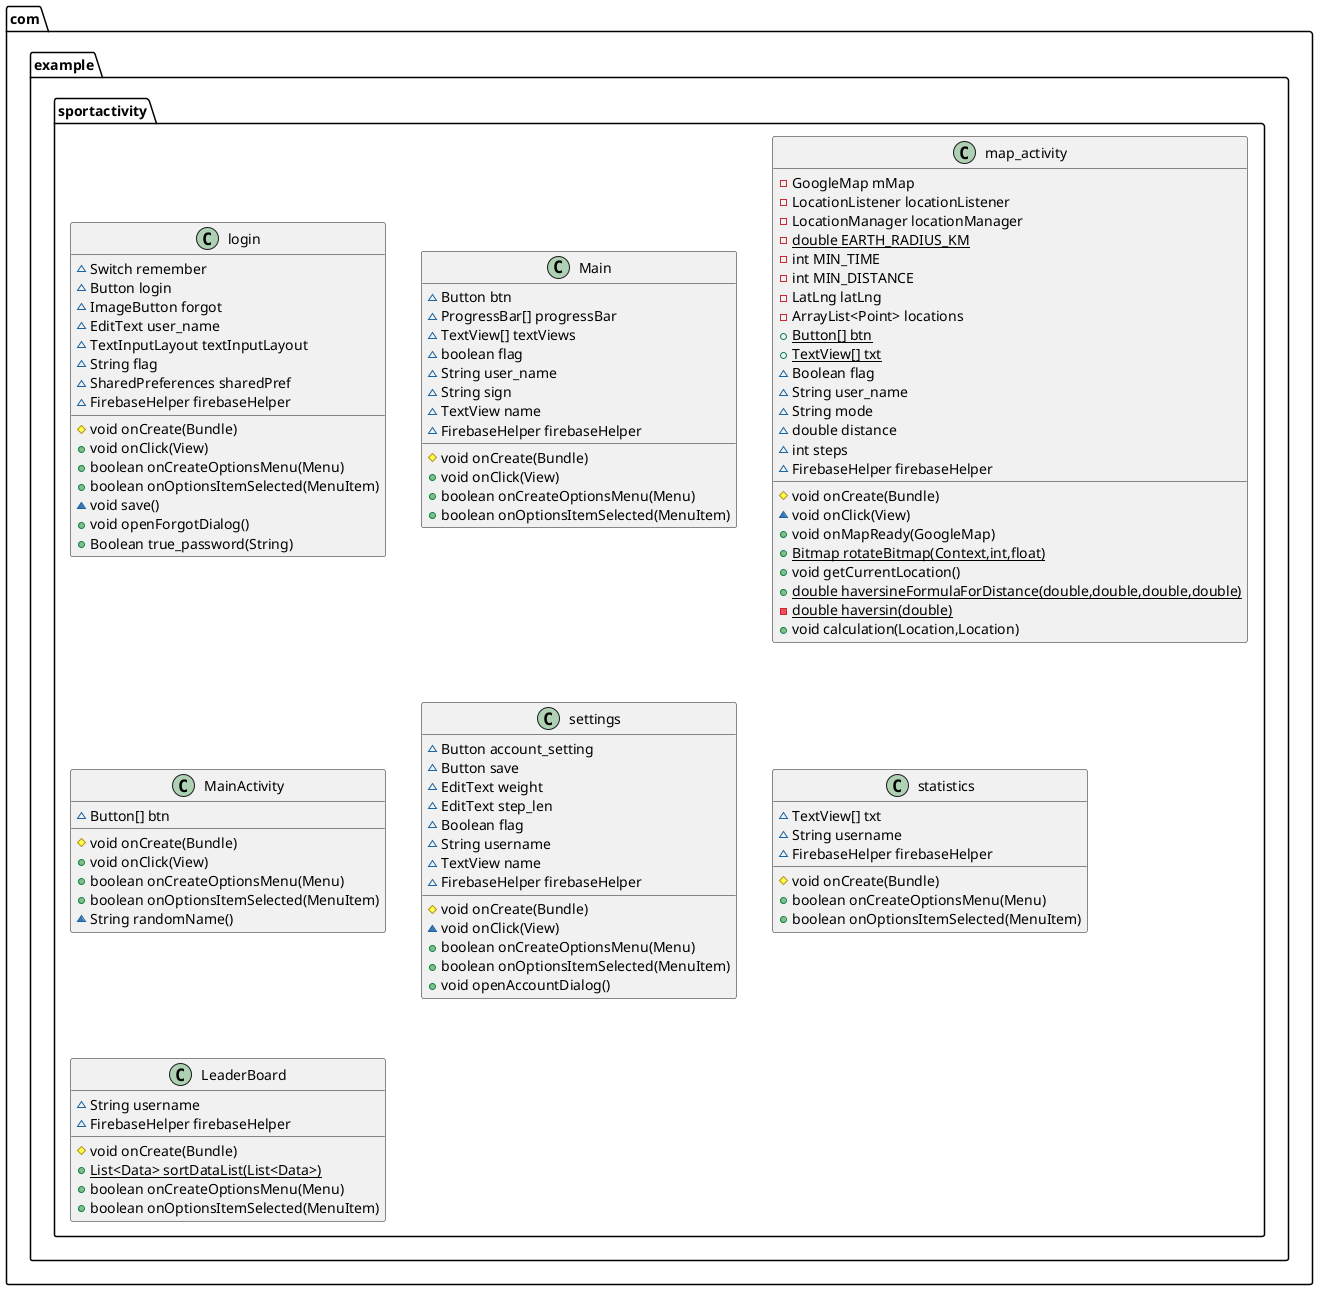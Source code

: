 @startuml
class com.example.sportactivity.login {
~ Switch remember
~ Button login
~ ImageButton forgot
~ EditText user_name
~ TextInputLayout textInputLayout
~ String flag
~ SharedPreferences sharedPref
~ FirebaseHelper firebaseHelper
# void onCreate(Bundle)
+ void onClick(View)
+ boolean onCreateOptionsMenu(Menu)
+ boolean onOptionsItemSelected(MenuItem)
~ void save()
+ void openForgotDialog()
+ Boolean true_password(String)
}
class com.example.sportactivity.Main {
~ Button btn
~ ProgressBar[] progressBar
~ TextView[] textViews
~ boolean flag
~ String user_name
~ String sign
~ TextView name
~ FirebaseHelper firebaseHelper
# void onCreate(Bundle)
+ void onClick(View)
+ boolean onCreateOptionsMenu(Menu)
+ boolean onOptionsItemSelected(MenuItem)
}
class com.example.sportactivity.map_activity {
- GoogleMap mMap
- LocationListener locationListener
- LocationManager locationManager
- {static} double EARTH_RADIUS_KM
- int MIN_TIME
- int MIN_DISTANCE
- LatLng latLng
- ArrayList<Point> locations
+ {static} Button[] btn
+ {static} TextView[] txt
~ Boolean flag
~ String user_name
~ String mode
~ double distance
~ int steps
~ FirebaseHelper firebaseHelper
# void onCreate(Bundle)
~ void onClick(View)
+ void onMapReady(GoogleMap)
+ {static} Bitmap rotateBitmap(Context,int,float)
+ void getCurrentLocation()
+ {static} double haversineFormulaForDistance(double,double,double,double)
- {static} double haversin(double)
+ void calculation(Location,Location)
}
class com.example.sportactivity.MainActivity {
~ Button[] btn
# void onCreate(Bundle)
+ void onClick(View)
+ boolean onCreateOptionsMenu(Menu)
+ boolean onOptionsItemSelected(MenuItem)
~ String randomName()
}
class com.example.sportactivity.settings {
~ Button account_setting
~ Button save
~ EditText weight
~ EditText step_len
~ Boolean flag
~ String username
~ TextView name
~ FirebaseHelper firebaseHelper
# void onCreate(Bundle)
~ void onClick(View)
+ boolean onCreateOptionsMenu(Menu)
+ boolean onOptionsItemSelected(MenuItem)
+ void openAccountDialog()
}
class com.example.sportactivity.statistics {
~ TextView[] txt
~ String username
~ FirebaseHelper firebaseHelper
# void onCreate(Bundle)
+ boolean onCreateOptionsMenu(Menu)
+ boolean onOptionsItemSelected(MenuItem)
}
class com.example.sportactivity.LeaderBoard {
~ String username
~ FirebaseHelper firebaseHelper
# void onCreate(Bundle)
+ {static} List<Data> sortDataList(List<Data>)
+ boolean onCreateOptionsMenu(Menu)
+ boolean onOptionsItemSelected(MenuItem)
}

@enduml